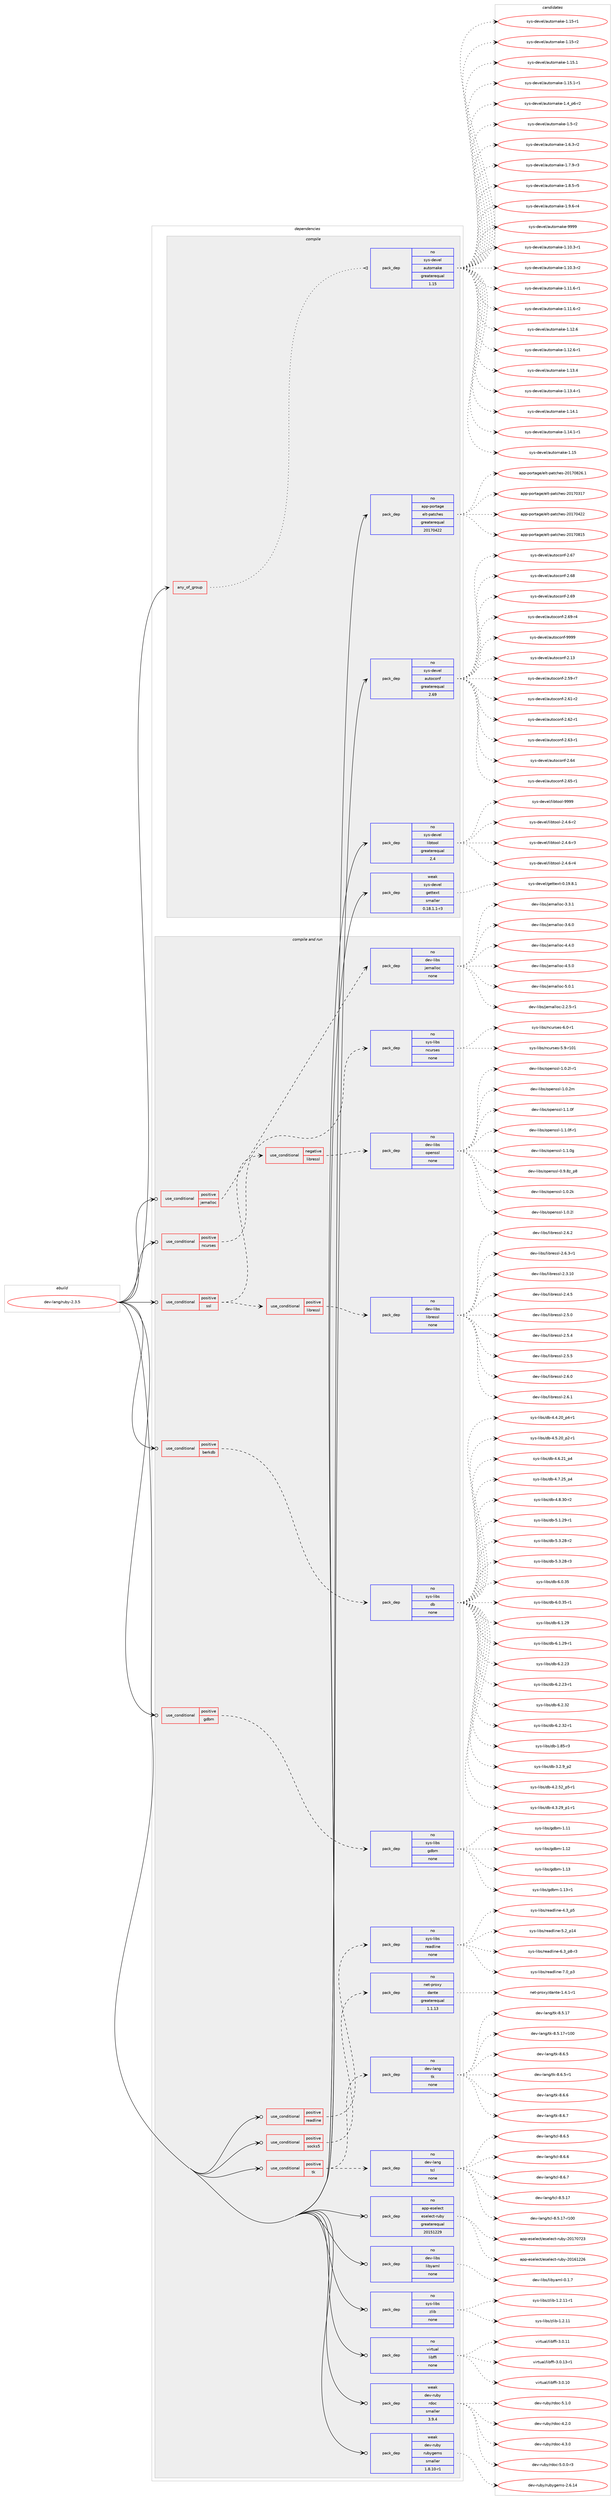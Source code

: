 digraph prolog {

# *************
# Graph options
# *************

newrank=true;
concentrate=true;
compound=true;
graph [rankdir=LR,fontname=Helvetica,fontsize=10,ranksep=1.5];#, ranksep=2.5, nodesep=0.2];
edge  [arrowhead=vee];
node  [fontname=Helvetica,fontsize=10];

# **********
# The ebuild
# **********

subgraph cluster_leftcol {
color=gray;
rank=same;
label=<<i>ebuild</i>>;
id [label="dev-lang/ruby-2.3.5", color=red, width=4, href="../dev-lang/ruby-2.3.5.svg"];
}

# ****************
# The dependencies
# ****************

subgraph cluster_midcol {
color=gray;
label=<<i>dependencies</i>>;
subgraph cluster_compile {
fillcolor="#eeeeee";
style=filled;
label=<<i>compile</i>>;
subgraph any3115 {
dependency109299 [label=<<TABLE BORDER="0" CELLBORDER="1" CELLSPACING="0" CELLPADDING="4"><TR><TD CELLPADDING="10">any_of_group</TD></TR></TABLE>>, shape=none, color=red];subgraph pack82501 {
dependency109300 [label=<<TABLE BORDER="0" CELLBORDER="1" CELLSPACING="0" CELLPADDING="4" WIDTH="220"><TR><TD ROWSPAN="6" CELLPADDING="30">pack_dep</TD></TR><TR><TD WIDTH="110">no</TD></TR><TR><TD>sys-devel</TD></TR><TR><TD>automake</TD></TR><TR><TD>greaterequal</TD></TR><TR><TD>1.15</TD></TR></TABLE>>, shape=none, color=blue];
}
dependency109299:e -> dependency109300:w [weight=20,style="dotted",arrowhead="oinv"];
}
id:e -> dependency109299:w [weight=20,style="solid",arrowhead="vee"];
subgraph pack82502 {
dependency109301 [label=<<TABLE BORDER="0" CELLBORDER="1" CELLSPACING="0" CELLPADDING="4" WIDTH="220"><TR><TD ROWSPAN="6" CELLPADDING="30">pack_dep</TD></TR><TR><TD WIDTH="110">no</TD></TR><TR><TD>app-portage</TD></TR><TR><TD>elt-patches</TD></TR><TR><TD>greaterequal</TD></TR><TR><TD>20170422</TD></TR></TABLE>>, shape=none, color=blue];
}
id:e -> dependency109301:w [weight=20,style="solid",arrowhead="vee"];
subgraph pack82503 {
dependency109302 [label=<<TABLE BORDER="0" CELLBORDER="1" CELLSPACING="0" CELLPADDING="4" WIDTH="220"><TR><TD ROWSPAN="6" CELLPADDING="30">pack_dep</TD></TR><TR><TD WIDTH="110">no</TD></TR><TR><TD>sys-devel</TD></TR><TR><TD>autoconf</TD></TR><TR><TD>greaterequal</TD></TR><TR><TD>2.69</TD></TR></TABLE>>, shape=none, color=blue];
}
id:e -> dependency109302:w [weight=20,style="solid",arrowhead="vee"];
subgraph pack82504 {
dependency109303 [label=<<TABLE BORDER="0" CELLBORDER="1" CELLSPACING="0" CELLPADDING="4" WIDTH="220"><TR><TD ROWSPAN="6" CELLPADDING="30">pack_dep</TD></TR><TR><TD WIDTH="110">no</TD></TR><TR><TD>sys-devel</TD></TR><TR><TD>libtool</TD></TR><TR><TD>greaterequal</TD></TR><TR><TD>2.4</TD></TR></TABLE>>, shape=none, color=blue];
}
id:e -> dependency109303:w [weight=20,style="solid",arrowhead="vee"];
subgraph pack82505 {
dependency109304 [label=<<TABLE BORDER="0" CELLBORDER="1" CELLSPACING="0" CELLPADDING="4" WIDTH="220"><TR><TD ROWSPAN="6" CELLPADDING="30">pack_dep</TD></TR><TR><TD WIDTH="110">weak</TD></TR><TR><TD>sys-devel</TD></TR><TR><TD>gettext</TD></TR><TR><TD>smaller</TD></TR><TR><TD>0.18.1.1-r3</TD></TR></TABLE>>, shape=none, color=blue];
}
id:e -> dependency109304:w [weight=20,style="solid",arrowhead="vee"];
}
subgraph cluster_compileandrun {
fillcolor="#eeeeee";
style=filled;
label=<<i>compile and run</i>>;
subgraph cond23653 {
dependency109305 [label=<<TABLE BORDER="0" CELLBORDER="1" CELLSPACING="0" CELLPADDING="4"><TR><TD ROWSPAN="3" CELLPADDING="10">use_conditional</TD></TR><TR><TD>positive</TD></TR><TR><TD>berkdb</TD></TR></TABLE>>, shape=none, color=red];
subgraph pack82506 {
dependency109306 [label=<<TABLE BORDER="0" CELLBORDER="1" CELLSPACING="0" CELLPADDING="4" WIDTH="220"><TR><TD ROWSPAN="6" CELLPADDING="30">pack_dep</TD></TR><TR><TD WIDTH="110">no</TD></TR><TR><TD>sys-libs</TD></TR><TR><TD>db</TD></TR><TR><TD>none</TD></TR><TR><TD></TD></TR></TABLE>>, shape=none, color=blue];
}
dependency109305:e -> dependency109306:w [weight=20,style="dashed",arrowhead="vee"];
}
id:e -> dependency109305:w [weight=20,style="solid",arrowhead="odotvee"];
subgraph cond23654 {
dependency109307 [label=<<TABLE BORDER="0" CELLBORDER="1" CELLSPACING="0" CELLPADDING="4"><TR><TD ROWSPAN="3" CELLPADDING="10">use_conditional</TD></TR><TR><TD>positive</TD></TR><TR><TD>gdbm</TD></TR></TABLE>>, shape=none, color=red];
subgraph pack82507 {
dependency109308 [label=<<TABLE BORDER="0" CELLBORDER="1" CELLSPACING="0" CELLPADDING="4" WIDTH="220"><TR><TD ROWSPAN="6" CELLPADDING="30">pack_dep</TD></TR><TR><TD WIDTH="110">no</TD></TR><TR><TD>sys-libs</TD></TR><TR><TD>gdbm</TD></TR><TR><TD>none</TD></TR><TR><TD></TD></TR></TABLE>>, shape=none, color=blue];
}
dependency109307:e -> dependency109308:w [weight=20,style="dashed",arrowhead="vee"];
}
id:e -> dependency109307:w [weight=20,style="solid",arrowhead="odotvee"];
subgraph cond23655 {
dependency109309 [label=<<TABLE BORDER="0" CELLBORDER="1" CELLSPACING="0" CELLPADDING="4"><TR><TD ROWSPAN="3" CELLPADDING="10">use_conditional</TD></TR><TR><TD>positive</TD></TR><TR><TD>jemalloc</TD></TR></TABLE>>, shape=none, color=red];
subgraph pack82508 {
dependency109310 [label=<<TABLE BORDER="0" CELLBORDER="1" CELLSPACING="0" CELLPADDING="4" WIDTH="220"><TR><TD ROWSPAN="6" CELLPADDING="30">pack_dep</TD></TR><TR><TD WIDTH="110">no</TD></TR><TR><TD>dev-libs</TD></TR><TR><TD>jemalloc</TD></TR><TR><TD>none</TD></TR><TR><TD></TD></TR></TABLE>>, shape=none, color=blue];
}
dependency109309:e -> dependency109310:w [weight=20,style="dashed",arrowhead="vee"];
}
id:e -> dependency109309:w [weight=20,style="solid",arrowhead="odotvee"];
subgraph cond23656 {
dependency109311 [label=<<TABLE BORDER="0" CELLBORDER="1" CELLSPACING="0" CELLPADDING="4"><TR><TD ROWSPAN="3" CELLPADDING="10">use_conditional</TD></TR><TR><TD>positive</TD></TR><TR><TD>ncurses</TD></TR></TABLE>>, shape=none, color=red];
subgraph pack82509 {
dependency109312 [label=<<TABLE BORDER="0" CELLBORDER="1" CELLSPACING="0" CELLPADDING="4" WIDTH="220"><TR><TD ROWSPAN="6" CELLPADDING="30">pack_dep</TD></TR><TR><TD WIDTH="110">no</TD></TR><TR><TD>sys-libs</TD></TR><TR><TD>ncurses</TD></TR><TR><TD>none</TD></TR><TR><TD></TD></TR></TABLE>>, shape=none, color=blue];
}
dependency109311:e -> dependency109312:w [weight=20,style="dashed",arrowhead="vee"];
}
id:e -> dependency109311:w [weight=20,style="solid",arrowhead="odotvee"];
subgraph cond23657 {
dependency109313 [label=<<TABLE BORDER="0" CELLBORDER="1" CELLSPACING="0" CELLPADDING="4"><TR><TD ROWSPAN="3" CELLPADDING="10">use_conditional</TD></TR><TR><TD>positive</TD></TR><TR><TD>readline</TD></TR></TABLE>>, shape=none, color=red];
subgraph pack82510 {
dependency109314 [label=<<TABLE BORDER="0" CELLBORDER="1" CELLSPACING="0" CELLPADDING="4" WIDTH="220"><TR><TD ROWSPAN="6" CELLPADDING="30">pack_dep</TD></TR><TR><TD WIDTH="110">no</TD></TR><TR><TD>sys-libs</TD></TR><TR><TD>readline</TD></TR><TR><TD>none</TD></TR><TR><TD></TD></TR></TABLE>>, shape=none, color=blue];
}
dependency109313:e -> dependency109314:w [weight=20,style="dashed",arrowhead="vee"];
}
id:e -> dependency109313:w [weight=20,style="solid",arrowhead="odotvee"];
subgraph cond23658 {
dependency109315 [label=<<TABLE BORDER="0" CELLBORDER="1" CELLSPACING="0" CELLPADDING="4"><TR><TD ROWSPAN="3" CELLPADDING="10">use_conditional</TD></TR><TR><TD>positive</TD></TR><TR><TD>socks5</TD></TR></TABLE>>, shape=none, color=red];
subgraph pack82511 {
dependency109316 [label=<<TABLE BORDER="0" CELLBORDER="1" CELLSPACING="0" CELLPADDING="4" WIDTH="220"><TR><TD ROWSPAN="6" CELLPADDING="30">pack_dep</TD></TR><TR><TD WIDTH="110">no</TD></TR><TR><TD>net-proxy</TD></TR><TR><TD>dante</TD></TR><TR><TD>greaterequal</TD></TR><TR><TD>1.1.13</TD></TR></TABLE>>, shape=none, color=blue];
}
dependency109315:e -> dependency109316:w [weight=20,style="dashed",arrowhead="vee"];
}
id:e -> dependency109315:w [weight=20,style="solid",arrowhead="odotvee"];
subgraph cond23659 {
dependency109317 [label=<<TABLE BORDER="0" CELLBORDER="1" CELLSPACING="0" CELLPADDING="4"><TR><TD ROWSPAN="3" CELLPADDING="10">use_conditional</TD></TR><TR><TD>positive</TD></TR><TR><TD>ssl</TD></TR></TABLE>>, shape=none, color=red];
subgraph cond23660 {
dependency109318 [label=<<TABLE BORDER="0" CELLBORDER="1" CELLSPACING="0" CELLPADDING="4"><TR><TD ROWSPAN="3" CELLPADDING="10">use_conditional</TD></TR><TR><TD>negative</TD></TR><TR><TD>libressl</TD></TR></TABLE>>, shape=none, color=red];
subgraph pack82512 {
dependency109319 [label=<<TABLE BORDER="0" CELLBORDER="1" CELLSPACING="0" CELLPADDING="4" WIDTH="220"><TR><TD ROWSPAN="6" CELLPADDING="30">pack_dep</TD></TR><TR><TD WIDTH="110">no</TD></TR><TR><TD>dev-libs</TD></TR><TR><TD>openssl</TD></TR><TR><TD>none</TD></TR><TR><TD></TD></TR></TABLE>>, shape=none, color=blue];
}
dependency109318:e -> dependency109319:w [weight=20,style="dashed",arrowhead="vee"];
}
dependency109317:e -> dependency109318:w [weight=20,style="dashed",arrowhead="vee"];
subgraph cond23661 {
dependency109320 [label=<<TABLE BORDER="0" CELLBORDER="1" CELLSPACING="0" CELLPADDING="4"><TR><TD ROWSPAN="3" CELLPADDING="10">use_conditional</TD></TR><TR><TD>positive</TD></TR><TR><TD>libressl</TD></TR></TABLE>>, shape=none, color=red];
subgraph pack82513 {
dependency109321 [label=<<TABLE BORDER="0" CELLBORDER="1" CELLSPACING="0" CELLPADDING="4" WIDTH="220"><TR><TD ROWSPAN="6" CELLPADDING="30">pack_dep</TD></TR><TR><TD WIDTH="110">no</TD></TR><TR><TD>dev-libs</TD></TR><TR><TD>libressl</TD></TR><TR><TD>none</TD></TR><TR><TD></TD></TR></TABLE>>, shape=none, color=blue];
}
dependency109320:e -> dependency109321:w [weight=20,style="dashed",arrowhead="vee"];
}
dependency109317:e -> dependency109320:w [weight=20,style="dashed",arrowhead="vee"];
}
id:e -> dependency109317:w [weight=20,style="solid",arrowhead="odotvee"];
subgraph cond23662 {
dependency109322 [label=<<TABLE BORDER="0" CELLBORDER="1" CELLSPACING="0" CELLPADDING="4"><TR><TD ROWSPAN="3" CELLPADDING="10">use_conditional</TD></TR><TR><TD>positive</TD></TR><TR><TD>tk</TD></TR></TABLE>>, shape=none, color=red];
subgraph pack82514 {
dependency109323 [label=<<TABLE BORDER="0" CELLBORDER="1" CELLSPACING="0" CELLPADDING="4" WIDTH="220"><TR><TD ROWSPAN="6" CELLPADDING="30">pack_dep</TD></TR><TR><TD WIDTH="110">no</TD></TR><TR><TD>dev-lang</TD></TR><TR><TD>tcl</TD></TR><TR><TD>none</TD></TR><TR><TD></TD></TR></TABLE>>, shape=none, color=blue];
}
dependency109322:e -> dependency109323:w [weight=20,style="dashed",arrowhead="vee"];
subgraph pack82515 {
dependency109324 [label=<<TABLE BORDER="0" CELLBORDER="1" CELLSPACING="0" CELLPADDING="4" WIDTH="220"><TR><TD ROWSPAN="6" CELLPADDING="30">pack_dep</TD></TR><TR><TD WIDTH="110">no</TD></TR><TR><TD>dev-lang</TD></TR><TR><TD>tk</TD></TR><TR><TD>none</TD></TR><TR><TD></TD></TR></TABLE>>, shape=none, color=blue];
}
dependency109322:e -> dependency109324:w [weight=20,style="dashed",arrowhead="vee"];
}
id:e -> dependency109322:w [weight=20,style="solid",arrowhead="odotvee"];
subgraph pack82516 {
dependency109325 [label=<<TABLE BORDER="0" CELLBORDER="1" CELLSPACING="0" CELLPADDING="4" WIDTH="220"><TR><TD ROWSPAN="6" CELLPADDING="30">pack_dep</TD></TR><TR><TD WIDTH="110">no</TD></TR><TR><TD>app-eselect</TD></TR><TR><TD>eselect-ruby</TD></TR><TR><TD>greaterequal</TD></TR><TR><TD>20151229</TD></TR></TABLE>>, shape=none, color=blue];
}
id:e -> dependency109325:w [weight=20,style="solid",arrowhead="odotvee"];
subgraph pack82517 {
dependency109326 [label=<<TABLE BORDER="0" CELLBORDER="1" CELLSPACING="0" CELLPADDING="4" WIDTH="220"><TR><TD ROWSPAN="6" CELLPADDING="30">pack_dep</TD></TR><TR><TD WIDTH="110">no</TD></TR><TR><TD>dev-libs</TD></TR><TR><TD>libyaml</TD></TR><TR><TD>none</TD></TR><TR><TD></TD></TR></TABLE>>, shape=none, color=blue];
}
id:e -> dependency109326:w [weight=20,style="solid",arrowhead="odotvee"];
subgraph pack82518 {
dependency109327 [label=<<TABLE BORDER="0" CELLBORDER="1" CELLSPACING="0" CELLPADDING="4" WIDTH="220"><TR><TD ROWSPAN="6" CELLPADDING="30">pack_dep</TD></TR><TR><TD WIDTH="110">no</TD></TR><TR><TD>sys-libs</TD></TR><TR><TD>zlib</TD></TR><TR><TD>none</TD></TR><TR><TD></TD></TR></TABLE>>, shape=none, color=blue];
}
id:e -> dependency109327:w [weight=20,style="solid",arrowhead="odotvee"];
subgraph pack82519 {
dependency109328 [label=<<TABLE BORDER="0" CELLBORDER="1" CELLSPACING="0" CELLPADDING="4" WIDTH="220"><TR><TD ROWSPAN="6" CELLPADDING="30">pack_dep</TD></TR><TR><TD WIDTH="110">no</TD></TR><TR><TD>virtual</TD></TR><TR><TD>libffi</TD></TR><TR><TD>none</TD></TR><TR><TD></TD></TR></TABLE>>, shape=none, color=blue];
}
id:e -> dependency109328:w [weight=20,style="solid",arrowhead="odotvee"];
subgraph pack82520 {
dependency109329 [label=<<TABLE BORDER="0" CELLBORDER="1" CELLSPACING="0" CELLPADDING="4" WIDTH="220"><TR><TD ROWSPAN="6" CELLPADDING="30">pack_dep</TD></TR><TR><TD WIDTH="110">weak</TD></TR><TR><TD>dev-ruby</TD></TR><TR><TD>rdoc</TD></TR><TR><TD>smaller</TD></TR><TR><TD>3.9.4</TD></TR></TABLE>>, shape=none, color=blue];
}
id:e -> dependency109329:w [weight=20,style="solid",arrowhead="odotvee"];
subgraph pack82521 {
dependency109330 [label=<<TABLE BORDER="0" CELLBORDER="1" CELLSPACING="0" CELLPADDING="4" WIDTH="220"><TR><TD ROWSPAN="6" CELLPADDING="30">pack_dep</TD></TR><TR><TD WIDTH="110">weak</TD></TR><TR><TD>dev-ruby</TD></TR><TR><TD>rubygems</TD></TR><TR><TD>smaller</TD></TR><TR><TD>1.8.10-r1</TD></TR></TABLE>>, shape=none, color=blue];
}
id:e -> dependency109330:w [weight=20,style="solid",arrowhead="odotvee"];
}
subgraph cluster_run {
fillcolor="#eeeeee";
style=filled;
label=<<i>run</i>>;
}
}

# **************
# The candidates
# **************

subgraph cluster_choices {
rank=same;
color=gray;
label=<<i>candidates</i>>;

subgraph choice82501 {
color=black;
nodesep=1;
choice11512111545100101118101108479711711611110997107101454946494846514511449 [label="sys-devel/automake-1.10.3-r1", color=red, width=4,href="../sys-devel/automake-1.10.3-r1.svg"];
choice11512111545100101118101108479711711611110997107101454946494846514511450 [label="sys-devel/automake-1.10.3-r2", color=red, width=4,href="../sys-devel/automake-1.10.3-r2.svg"];
choice11512111545100101118101108479711711611110997107101454946494946544511449 [label="sys-devel/automake-1.11.6-r1", color=red, width=4,href="../sys-devel/automake-1.11.6-r1.svg"];
choice11512111545100101118101108479711711611110997107101454946494946544511450 [label="sys-devel/automake-1.11.6-r2", color=red, width=4,href="../sys-devel/automake-1.11.6-r2.svg"];
choice1151211154510010111810110847971171161111099710710145494649504654 [label="sys-devel/automake-1.12.6", color=red, width=4,href="../sys-devel/automake-1.12.6.svg"];
choice11512111545100101118101108479711711611110997107101454946495046544511449 [label="sys-devel/automake-1.12.6-r1", color=red, width=4,href="../sys-devel/automake-1.12.6-r1.svg"];
choice1151211154510010111810110847971171161111099710710145494649514652 [label="sys-devel/automake-1.13.4", color=red, width=4,href="../sys-devel/automake-1.13.4.svg"];
choice11512111545100101118101108479711711611110997107101454946495146524511449 [label="sys-devel/automake-1.13.4-r1", color=red, width=4,href="../sys-devel/automake-1.13.4-r1.svg"];
choice1151211154510010111810110847971171161111099710710145494649524649 [label="sys-devel/automake-1.14.1", color=red, width=4,href="../sys-devel/automake-1.14.1.svg"];
choice11512111545100101118101108479711711611110997107101454946495246494511449 [label="sys-devel/automake-1.14.1-r1", color=red, width=4,href="../sys-devel/automake-1.14.1-r1.svg"];
choice115121115451001011181011084797117116111109971071014549464953 [label="sys-devel/automake-1.15", color=red, width=4,href="../sys-devel/automake-1.15.svg"];
choice1151211154510010111810110847971171161111099710710145494649534511449 [label="sys-devel/automake-1.15-r1", color=red, width=4,href="../sys-devel/automake-1.15-r1.svg"];
choice1151211154510010111810110847971171161111099710710145494649534511450 [label="sys-devel/automake-1.15-r2", color=red, width=4,href="../sys-devel/automake-1.15-r2.svg"];
choice1151211154510010111810110847971171161111099710710145494649534649 [label="sys-devel/automake-1.15.1", color=red, width=4,href="../sys-devel/automake-1.15.1.svg"];
choice11512111545100101118101108479711711611110997107101454946495346494511449 [label="sys-devel/automake-1.15.1-r1", color=red, width=4,href="../sys-devel/automake-1.15.1-r1.svg"];
choice115121115451001011181011084797117116111109971071014549465295112544511450 [label="sys-devel/automake-1.4_p6-r2", color=red, width=4,href="../sys-devel/automake-1.4_p6-r2.svg"];
choice11512111545100101118101108479711711611110997107101454946534511450 [label="sys-devel/automake-1.5-r2", color=red, width=4,href="../sys-devel/automake-1.5-r2.svg"];
choice115121115451001011181011084797117116111109971071014549465446514511450 [label="sys-devel/automake-1.6.3-r2", color=red, width=4,href="../sys-devel/automake-1.6.3-r2.svg"];
choice115121115451001011181011084797117116111109971071014549465546574511451 [label="sys-devel/automake-1.7.9-r3", color=red, width=4,href="../sys-devel/automake-1.7.9-r3.svg"];
choice115121115451001011181011084797117116111109971071014549465646534511453 [label="sys-devel/automake-1.8.5-r5", color=red, width=4,href="../sys-devel/automake-1.8.5-r5.svg"];
choice115121115451001011181011084797117116111109971071014549465746544511452 [label="sys-devel/automake-1.9.6-r4", color=red, width=4,href="../sys-devel/automake-1.9.6-r4.svg"];
choice115121115451001011181011084797117116111109971071014557575757 [label="sys-devel/automake-9999", color=red, width=4,href="../sys-devel/automake-9999.svg"];
dependency109300:e -> choice11512111545100101118101108479711711611110997107101454946494846514511449:w [style=dotted,weight="100"];
dependency109300:e -> choice11512111545100101118101108479711711611110997107101454946494846514511450:w [style=dotted,weight="100"];
dependency109300:e -> choice11512111545100101118101108479711711611110997107101454946494946544511449:w [style=dotted,weight="100"];
dependency109300:e -> choice11512111545100101118101108479711711611110997107101454946494946544511450:w [style=dotted,weight="100"];
dependency109300:e -> choice1151211154510010111810110847971171161111099710710145494649504654:w [style=dotted,weight="100"];
dependency109300:e -> choice11512111545100101118101108479711711611110997107101454946495046544511449:w [style=dotted,weight="100"];
dependency109300:e -> choice1151211154510010111810110847971171161111099710710145494649514652:w [style=dotted,weight="100"];
dependency109300:e -> choice11512111545100101118101108479711711611110997107101454946495146524511449:w [style=dotted,weight="100"];
dependency109300:e -> choice1151211154510010111810110847971171161111099710710145494649524649:w [style=dotted,weight="100"];
dependency109300:e -> choice11512111545100101118101108479711711611110997107101454946495246494511449:w [style=dotted,weight="100"];
dependency109300:e -> choice115121115451001011181011084797117116111109971071014549464953:w [style=dotted,weight="100"];
dependency109300:e -> choice1151211154510010111810110847971171161111099710710145494649534511449:w [style=dotted,weight="100"];
dependency109300:e -> choice1151211154510010111810110847971171161111099710710145494649534511450:w [style=dotted,weight="100"];
dependency109300:e -> choice1151211154510010111810110847971171161111099710710145494649534649:w [style=dotted,weight="100"];
dependency109300:e -> choice11512111545100101118101108479711711611110997107101454946495346494511449:w [style=dotted,weight="100"];
dependency109300:e -> choice115121115451001011181011084797117116111109971071014549465295112544511450:w [style=dotted,weight="100"];
dependency109300:e -> choice11512111545100101118101108479711711611110997107101454946534511450:w [style=dotted,weight="100"];
dependency109300:e -> choice115121115451001011181011084797117116111109971071014549465446514511450:w [style=dotted,weight="100"];
dependency109300:e -> choice115121115451001011181011084797117116111109971071014549465546574511451:w [style=dotted,weight="100"];
dependency109300:e -> choice115121115451001011181011084797117116111109971071014549465646534511453:w [style=dotted,weight="100"];
dependency109300:e -> choice115121115451001011181011084797117116111109971071014549465746544511452:w [style=dotted,weight="100"];
dependency109300:e -> choice115121115451001011181011084797117116111109971071014557575757:w [style=dotted,weight="100"];
}
subgraph choice82502 {
color=black;
nodesep=1;
choice97112112451121111141169710310147101108116451129711699104101115455048495548514955 [label="app-portage/elt-patches-20170317", color=red, width=4,href="../app-portage/elt-patches-20170317.svg"];
choice97112112451121111141169710310147101108116451129711699104101115455048495548525050 [label="app-portage/elt-patches-20170422", color=red, width=4,href="../app-portage/elt-patches-20170422.svg"];
choice97112112451121111141169710310147101108116451129711699104101115455048495548564953 [label="app-portage/elt-patches-20170815", color=red, width=4,href="../app-portage/elt-patches-20170815.svg"];
choice971121124511211111411697103101471011081164511297116991041011154550484955485650544649 [label="app-portage/elt-patches-20170826.1", color=red, width=4,href="../app-portage/elt-patches-20170826.1.svg"];
dependency109301:e -> choice97112112451121111141169710310147101108116451129711699104101115455048495548514955:w [style=dotted,weight="100"];
dependency109301:e -> choice97112112451121111141169710310147101108116451129711699104101115455048495548525050:w [style=dotted,weight="100"];
dependency109301:e -> choice97112112451121111141169710310147101108116451129711699104101115455048495548564953:w [style=dotted,weight="100"];
dependency109301:e -> choice971121124511211111411697103101471011081164511297116991041011154550484955485650544649:w [style=dotted,weight="100"];
}
subgraph choice82503 {
color=black;
nodesep=1;
choice115121115451001011181011084797117116111991111101024550464951 [label="sys-devel/autoconf-2.13", color=red, width=4,href="../sys-devel/autoconf-2.13.svg"];
choice1151211154510010111810110847971171161119911111010245504653574511455 [label="sys-devel/autoconf-2.59-r7", color=red, width=4,href="../sys-devel/autoconf-2.59-r7.svg"];
choice1151211154510010111810110847971171161119911111010245504654494511450 [label="sys-devel/autoconf-2.61-r2", color=red, width=4,href="../sys-devel/autoconf-2.61-r2.svg"];
choice1151211154510010111810110847971171161119911111010245504654504511449 [label="sys-devel/autoconf-2.62-r1", color=red, width=4,href="../sys-devel/autoconf-2.62-r1.svg"];
choice1151211154510010111810110847971171161119911111010245504654514511449 [label="sys-devel/autoconf-2.63-r1", color=red, width=4,href="../sys-devel/autoconf-2.63-r1.svg"];
choice115121115451001011181011084797117116111991111101024550465452 [label="sys-devel/autoconf-2.64", color=red, width=4,href="../sys-devel/autoconf-2.64.svg"];
choice1151211154510010111810110847971171161119911111010245504654534511449 [label="sys-devel/autoconf-2.65-r1", color=red, width=4,href="../sys-devel/autoconf-2.65-r1.svg"];
choice115121115451001011181011084797117116111991111101024550465455 [label="sys-devel/autoconf-2.67", color=red, width=4,href="../sys-devel/autoconf-2.67.svg"];
choice115121115451001011181011084797117116111991111101024550465456 [label="sys-devel/autoconf-2.68", color=red, width=4,href="../sys-devel/autoconf-2.68.svg"];
choice115121115451001011181011084797117116111991111101024550465457 [label="sys-devel/autoconf-2.69", color=red, width=4,href="../sys-devel/autoconf-2.69.svg"];
choice1151211154510010111810110847971171161119911111010245504654574511452 [label="sys-devel/autoconf-2.69-r4", color=red, width=4,href="../sys-devel/autoconf-2.69-r4.svg"];
choice115121115451001011181011084797117116111991111101024557575757 [label="sys-devel/autoconf-9999", color=red, width=4,href="../sys-devel/autoconf-9999.svg"];
dependency109302:e -> choice115121115451001011181011084797117116111991111101024550464951:w [style=dotted,weight="100"];
dependency109302:e -> choice1151211154510010111810110847971171161119911111010245504653574511455:w [style=dotted,weight="100"];
dependency109302:e -> choice1151211154510010111810110847971171161119911111010245504654494511450:w [style=dotted,weight="100"];
dependency109302:e -> choice1151211154510010111810110847971171161119911111010245504654504511449:w [style=dotted,weight="100"];
dependency109302:e -> choice1151211154510010111810110847971171161119911111010245504654514511449:w [style=dotted,weight="100"];
dependency109302:e -> choice115121115451001011181011084797117116111991111101024550465452:w [style=dotted,weight="100"];
dependency109302:e -> choice1151211154510010111810110847971171161119911111010245504654534511449:w [style=dotted,weight="100"];
dependency109302:e -> choice115121115451001011181011084797117116111991111101024550465455:w [style=dotted,weight="100"];
dependency109302:e -> choice115121115451001011181011084797117116111991111101024550465456:w [style=dotted,weight="100"];
dependency109302:e -> choice115121115451001011181011084797117116111991111101024550465457:w [style=dotted,weight="100"];
dependency109302:e -> choice1151211154510010111810110847971171161119911111010245504654574511452:w [style=dotted,weight="100"];
dependency109302:e -> choice115121115451001011181011084797117116111991111101024557575757:w [style=dotted,weight="100"];
}
subgraph choice82504 {
color=black;
nodesep=1;
choice1151211154510010111810110847108105981161111111084550465246544511450 [label="sys-devel/libtool-2.4.6-r2", color=red, width=4,href="../sys-devel/libtool-2.4.6-r2.svg"];
choice1151211154510010111810110847108105981161111111084550465246544511451 [label="sys-devel/libtool-2.4.6-r3", color=red, width=4,href="../sys-devel/libtool-2.4.6-r3.svg"];
choice1151211154510010111810110847108105981161111111084550465246544511452 [label="sys-devel/libtool-2.4.6-r4", color=red, width=4,href="../sys-devel/libtool-2.4.6-r4.svg"];
choice1151211154510010111810110847108105981161111111084557575757 [label="sys-devel/libtool-9999", color=red, width=4,href="../sys-devel/libtool-9999.svg"];
dependency109303:e -> choice1151211154510010111810110847108105981161111111084550465246544511450:w [style=dotted,weight="100"];
dependency109303:e -> choice1151211154510010111810110847108105981161111111084550465246544511451:w [style=dotted,weight="100"];
dependency109303:e -> choice1151211154510010111810110847108105981161111111084550465246544511452:w [style=dotted,weight="100"];
dependency109303:e -> choice1151211154510010111810110847108105981161111111084557575757:w [style=dotted,weight="100"];
}
subgraph choice82505 {
color=black;
nodesep=1;
choice1151211154510010111810110847103101116116101120116454846495746564649 [label="sys-devel/gettext-0.19.8.1", color=red, width=4,href="../sys-devel/gettext-0.19.8.1.svg"];
dependency109304:e -> choice1151211154510010111810110847103101116116101120116454846495746564649:w [style=dotted,weight="100"];
}
subgraph choice82506 {
color=black;
nodesep=1;
choice1151211154510810598115471009845494656534511451 [label="sys-libs/db-1.85-r3", color=red, width=4,href="../sys-libs/db-1.85-r3.svg"];
choice115121115451081059811547100984551465046579511250 [label="sys-libs/db-3.2.9_p2", color=red, width=4,href="../sys-libs/db-3.2.9_p2.svg"];
choice115121115451081059811547100984552465046535095112534511449 [label="sys-libs/db-4.2.52_p5-r1", color=red, width=4,href="../sys-libs/db-4.2.52_p5-r1.svg"];
choice115121115451081059811547100984552465146505795112494511449 [label="sys-libs/db-4.3.29_p1-r1", color=red, width=4,href="../sys-libs/db-4.3.29_p1-r1.svg"];
choice115121115451081059811547100984552465246504895112524511449 [label="sys-libs/db-4.4.20_p4-r1", color=red, width=4,href="../sys-libs/db-4.4.20_p4-r1.svg"];
choice115121115451081059811547100984552465346504895112504511449 [label="sys-libs/db-4.5.20_p2-r1", color=red, width=4,href="../sys-libs/db-4.5.20_p2-r1.svg"];
choice11512111545108105981154710098455246544650499511252 [label="sys-libs/db-4.6.21_p4", color=red, width=4,href="../sys-libs/db-4.6.21_p4.svg"];
choice11512111545108105981154710098455246554650539511252 [label="sys-libs/db-4.7.25_p4", color=red, width=4,href="../sys-libs/db-4.7.25_p4.svg"];
choice11512111545108105981154710098455246564651484511450 [label="sys-libs/db-4.8.30-r2", color=red, width=4,href="../sys-libs/db-4.8.30-r2.svg"];
choice11512111545108105981154710098455346494650574511449 [label="sys-libs/db-5.1.29-r1", color=red, width=4,href="../sys-libs/db-5.1.29-r1.svg"];
choice11512111545108105981154710098455346514650564511450 [label="sys-libs/db-5.3.28-r2", color=red, width=4,href="../sys-libs/db-5.3.28-r2.svg"];
choice11512111545108105981154710098455346514650564511451 [label="sys-libs/db-5.3.28-r3", color=red, width=4,href="../sys-libs/db-5.3.28-r3.svg"];
choice1151211154510810598115471009845544648465153 [label="sys-libs/db-6.0.35", color=red, width=4,href="../sys-libs/db-6.0.35.svg"];
choice11512111545108105981154710098455446484651534511449 [label="sys-libs/db-6.0.35-r1", color=red, width=4,href="../sys-libs/db-6.0.35-r1.svg"];
choice1151211154510810598115471009845544649465057 [label="sys-libs/db-6.1.29", color=red, width=4,href="../sys-libs/db-6.1.29.svg"];
choice11512111545108105981154710098455446494650574511449 [label="sys-libs/db-6.1.29-r1", color=red, width=4,href="../sys-libs/db-6.1.29-r1.svg"];
choice1151211154510810598115471009845544650465051 [label="sys-libs/db-6.2.23", color=red, width=4,href="../sys-libs/db-6.2.23.svg"];
choice11512111545108105981154710098455446504650514511449 [label="sys-libs/db-6.2.23-r1", color=red, width=4,href="../sys-libs/db-6.2.23-r1.svg"];
choice1151211154510810598115471009845544650465150 [label="sys-libs/db-6.2.32", color=red, width=4,href="../sys-libs/db-6.2.32.svg"];
choice11512111545108105981154710098455446504651504511449 [label="sys-libs/db-6.2.32-r1", color=red, width=4,href="../sys-libs/db-6.2.32-r1.svg"];
dependency109306:e -> choice1151211154510810598115471009845494656534511451:w [style=dotted,weight="100"];
dependency109306:e -> choice115121115451081059811547100984551465046579511250:w [style=dotted,weight="100"];
dependency109306:e -> choice115121115451081059811547100984552465046535095112534511449:w [style=dotted,weight="100"];
dependency109306:e -> choice115121115451081059811547100984552465146505795112494511449:w [style=dotted,weight="100"];
dependency109306:e -> choice115121115451081059811547100984552465246504895112524511449:w [style=dotted,weight="100"];
dependency109306:e -> choice115121115451081059811547100984552465346504895112504511449:w [style=dotted,weight="100"];
dependency109306:e -> choice11512111545108105981154710098455246544650499511252:w [style=dotted,weight="100"];
dependency109306:e -> choice11512111545108105981154710098455246554650539511252:w [style=dotted,weight="100"];
dependency109306:e -> choice11512111545108105981154710098455246564651484511450:w [style=dotted,weight="100"];
dependency109306:e -> choice11512111545108105981154710098455346494650574511449:w [style=dotted,weight="100"];
dependency109306:e -> choice11512111545108105981154710098455346514650564511450:w [style=dotted,weight="100"];
dependency109306:e -> choice11512111545108105981154710098455346514650564511451:w [style=dotted,weight="100"];
dependency109306:e -> choice1151211154510810598115471009845544648465153:w [style=dotted,weight="100"];
dependency109306:e -> choice11512111545108105981154710098455446484651534511449:w [style=dotted,weight="100"];
dependency109306:e -> choice1151211154510810598115471009845544649465057:w [style=dotted,weight="100"];
dependency109306:e -> choice11512111545108105981154710098455446494650574511449:w [style=dotted,weight="100"];
dependency109306:e -> choice1151211154510810598115471009845544650465051:w [style=dotted,weight="100"];
dependency109306:e -> choice11512111545108105981154710098455446504650514511449:w [style=dotted,weight="100"];
dependency109306:e -> choice1151211154510810598115471009845544650465150:w [style=dotted,weight="100"];
dependency109306:e -> choice11512111545108105981154710098455446504651504511449:w [style=dotted,weight="100"];
}
subgraph choice82507 {
color=black;
nodesep=1;
choice115121115451081059811547103100981094549464949 [label="sys-libs/gdbm-1.11", color=red, width=4,href="../sys-libs/gdbm-1.11.svg"];
choice115121115451081059811547103100981094549464950 [label="sys-libs/gdbm-1.12", color=red, width=4,href="../sys-libs/gdbm-1.12.svg"];
choice115121115451081059811547103100981094549464951 [label="sys-libs/gdbm-1.13", color=red, width=4,href="../sys-libs/gdbm-1.13.svg"];
choice1151211154510810598115471031009810945494649514511449 [label="sys-libs/gdbm-1.13-r1", color=red, width=4,href="../sys-libs/gdbm-1.13-r1.svg"];
dependency109308:e -> choice115121115451081059811547103100981094549464949:w [style=dotted,weight="100"];
dependency109308:e -> choice115121115451081059811547103100981094549464950:w [style=dotted,weight="100"];
dependency109308:e -> choice115121115451081059811547103100981094549464951:w [style=dotted,weight="100"];
dependency109308:e -> choice1151211154510810598115471031009810945494649514511449:w [style=dotted,weight="100"];
}
subgraph choice82508 {
color=black;
nodesep=1;
choice10010111845108105981154710610110997108108111994550465046534511449 [label="dev-libs/jemalloc-2.2.5-r1", color=red, width=4,href="../dev-libs/jemalloc-2.2.5-r1.svg"];
choice1001011184510810598115471061011099710810811199455146514649 [label="dev-libs/jemalloc-3.3.1", color=red, width=4,href="../dev-libs/jemalloc-3.3.1.svg"];
choice1001011184510810598115471061011099710810811199455146544648 [label="dev-libs/jemalloc-3.6.0", color=red, width=4,href="../dev-libs/jemalloc-3.6.0.svg"];
choice1001011184510810598115471061011099710810811199455246524648 [label="dev-libs/jemalloc-4.4.0", color=red, width=4,href="../dev-libs/jemalloc-4.4.0.svg"];
choice1001011184510810598115471061011099710810811199455246534648 [label="dev-libs/jemalloc-4.5.0", color=red, width=4,href="../dev-libs/jemalloc-4.5.0.svg"];
choice1001011184510810598115471061011099710810811199455346484649 [label="dev-libs/jemalloc-5.0.1", color=red, width=4,href="../dev-libs/jemalloc-5.0.1.svg"];
dependency109310:e -> choice10010111845108105981154710610110997108108111994550465046534511449:w [style=dotted,weight="100"];
dependency109310:e -> choice1001011184510810598115471061011099710810811199455146514649:w [style=dotted,weight="100"];
dependency109310:e -> choice1001011184510810598115471061011099710810811199455146544648:w [style=dotted,weight="100"];
dependency109310:e -> choice1001011184510810598115471061011099710810811199455246524648:w [style=dotted,weight="100"];
dependency109310:e -> choice1001011184510810598115471061011099710810811199455246534648:w [style=dotted,weight="100"];
dependency109310:e -> choice1001011184510810598115471061011099710810811199455346484649:w [style=dotted,weight="100"];
}
subgraph choice82509 {
color=black;
nodesep=1;
choice115121115451081059811547110991171141151011154553465745114494849 [label="sys-libs/ncurses-5.9-r101", color=red, width=4,href="../sys-libs/ncurses-5.9-r101.svg"];
choice11512111545108105981154711099117114115101115455446484511449 [label="sys-libs/ncurses-6.0-r1", color=red, width=4,href="../sys-libs/ncurses-6.0-r1.svg"];
dependency109312:e -> choice115121115451081059811547110991171141151011154553465745114494849:w [style=dotted,weight="100"];
dependency109312:e -> choice11512111545108105981154711099117114115101115455446484511449:w [style=dotted,weight="100"];
}
subgraph choice82510 {
color=black;
nodesep=1;
choice11512111545108105981154711410197100108105110101455246519511253 [label="sys-libs/readline-4.3_p5", color=red, width=4,href="../sys-libs/readline-4.3_p5.svg"];
choice1151211154510810598115471141019710010810511010145534650951124952 [label="sys-libs/readline-5.2_p14", color=red, width=4,href="../sys-libs/readline-5.2_p14.svg"];
choice115121115451081059811547114101971001081051101014554465195112564511451 [label="sys-libs/readline-6.3_p8-r3", color=red, width=4,href="../sys-libs/readline-6.3_p8-r3.svg"];
choice11512111545108105981154711410197100108105110101455546489511251 [label="sys-libs/readline-7.0_p3", color=red, width=4,href="../sys-libs/readline-7.0_p3.svg"];
dependency109314:e -> choice11512111545108105981154711410197100108105110101455246519511253:w [style=dotted,weight="100"];
dependency109314:e -> choice1151211154510810598115471141019710010810511010145534650951124952:w [style=dotted,weight="100"];
dependency109314:e -> choice115121115451081059811547114101971001081051101014554465195112564511451:w [style=dotted,weight="100"];
dependency109314:e -> choice11512111545108105981154711410197100108105110101455546489511251:w [style=dotted,weight="100"];
}
subgraph choice82511 {
color=black;
nodesep=1;
choice1101011164511211411112012147100971101161014549465246494511449 [label="net-proxy/dante-1.4.1-r1", color=red, width=4,href="../net-proxy/dante-1.4.1-r1.svg"];
dependency109316:e -> choice1101011164511211411112012147100971101161014549465246494511449:w [style=dotted,weight="100"];
}
subgraph choice82512 {
color=black;
nodesep=1;
choice1001011184510810598115471111121011101151151084548465746561229511256 [label="dev-libs/openssl-0.9.8z_p8", color=red, width=4,href="../dev-libs/openssl-0.9.8z_p8.svg"];
choice100101118451081059811547111112101110115115108454946484650107 [label="dev-libs/openssl-1.0.2k", color=red, width=4,href="../dev-libs/openssl-1.0.2k.svg"];
choice100101118451081059811547111112101110115115108454946484650108 [label="dev-libs/openssl-1.0.2l", color=red, width=4,href="../dev-libs/openssl-1.0.2l.svg"];
choice1001011184510810598115471111121011101151151084549464846501084511449 [label="dev-libs/openssl-1.0.2l-r1", color=red, width=4,href="../dev-libs/openssl-1.0.2l-r1.svg"];
choice100101118451081059811547111112101110115115108454946484650109 [label="dev-libs/openssl-1.0.2m", color=red, width=4,href="../dev-libs/openssl-1.0.2m.svg"];
choice100101118451081059811547111112101110115115108454946494648102 [label="dev-libs/openssl-1.1.0f", color=red, width=4,href="../dev-libs/openssl-1.1.0f.svg"];
choice1001011184510810598115471111121011101151151084549464946481024511449 [label="dev-libs/openssl-1.1.0f-r1", color=red, width=4,href="../dev-libs/openssl-1.1.0f-r1.svg"];
choice100101118451081059811547111112101110115115108454946494648103 [label="dev-libs/openssl-1.1.0g", color=red, width=4,href="../dev-libs/openssl-1.1.0g.svg"];
dependency109319:e -> choice1001011184510810598115471111121011101151151084548465746561229511256:w [style=dotted,weight="100"];
dependency109319:e -> choice100101118451081059811547111112101110115115108454946484650107:w [style=dotted,weight="100"];
dependency109319:e -> choice100101118451081059811547111112101110115115108454946484650108:w [style=dotted,weight="100"];
dependency109319:e -> choice1001011184510810598115471111121011101151151084549464846501084511449:w [style=dotted,weight="100"];
dependency109319:e -> choice100101118451081059811547111112101110115115108454946484650109:w [style=dotted,weight="100"];
dependency109319:e -> choice100101118451081059811547111112101110115115108454946494648102:w [style=dotted,weight="100"];
dependency109319:e -> choice1001011184510810598115471111121011101151151084549464946481024511449:w [style=dotted,weight="100"];
dependency109319:e -> choice100101118451081059811547111112101110115115108454946494648103:w [style=dotted,weight="100"];
}
subgraph choice82513 {
color=black;
nodesep=1;
choice1001011184510810598115471081059811410111511510845504651464948 [label="dev-libs/libressl-2.3.10", color=red, width=4,href="../dev-libs/libressl-2.3.10.svg"];
choice10010111845108105981154710810598114101115115108455046524653 [label="dev-libs/libressl-2.4.5", color=red, width=4,href="../dev-libs/libressl-2.4.5.svg"];
choice10010111845108105981154710810598114101115115108455046534648 [label="dev-libs/libressl-2.5.0", color=red, width=4,href="../dev-libs/libressl-2.5.0.svg"];
choice10010111845108105981154710810598114101115115108455046534652 [label="dev-libs/libressl-2.5.4", color=red, width=4,href="../dev-libs/libressl-2.5.4.svg"];
choice10010111845108105981154710810598114101115115108455046534653 [label="dev-libs/libressl-2.5.5", color=red, width=4,href="../dev-libs/libressl-2.5.5.svg"];
choice10010111845108105981154710810598114101115115108455046544648 [label="dev-libs/libressl-2.6.0", color=red, width=4,href="../dev-libs/libressl-2.6.0.svg"];
choice10010111845108105981154710810598114101115115108455046544649 [label="dev-libs/libressl-2.6.1", color=red, width=4,href="../dev-libs/libressl-2.6.1.svg"];
choice10010111845108105981154710810598114101115115108455046544650 [label="dev-libs/libressl-2.6.2", color=red, width=4,href="../dev-libs/libressl-2.6.2.svg"];
choice100101118451081059811547108105981141011151151084550465446514511449 [label="dev-libs/libressl-2.6.3-r1", color=red, width=4,href="../dev-libs/libressl-2.6.3-r1.svg"];
dependency109321:e -> choice1001011184510810598115471081059811410111511510845504651464948:w [style=dotted,weight="100"];
dependency109321:e -> choice10010111845108105981154710810598114101115115108455046524653:w [style=dotted,weight="100"];
dependency109321:e -> choice10010111845108105981154710810598114101115115108455046534648:w [style=dotted,weight="100"];
dependency109321:e -> choice10010111845108105981154710810598114101115115108455046534652:w [style=dotted,weight="100"];
dependency109321:e -> choice10010111845108105981154710810598114101115115108455046534653:w [style=dotted,weight="100"];
dependency109321:e -> choice10010111845108105981154710810598114101115115108455046544648:w [style=dotted,weight="100"];
dependency109321:e -> choice10010111845108105981154710810598114101115115108455046544649:w [style=dotted,weight="100"];
dependency109321:e -> choice10010111845108105981154710810598114101115115108455046544650:w [style=dotted,weight="100"];
dependency109321:e -> choice100101118451081059811547108105981141011151151084550465446514511449:w [style=dotted,weight="100"];
}
subgraph choice82514 {
color=black;
nodesep=1;
choice1001011184510897110103471169910845564653464955 [label="dev-lang/tcl-8.5.17", color=red, width=4,href="../dev-lang/tcl-8.5.17.svg"];
choice100101118451089711010347116991084556465346495545114494848 [label="dev-lang/tcl-8.5.17-r100", color=red, width=4,href="../dev-lang/tcl-8.5.17-r100.svg"];
choice10010111845108971101034711699108455646544653 [label="dev-lang/tcl-8.6.5", color=red, width=4,href="../dev-lang/tcl-8.6.5.svg"];
choice10010111845108971101034711699108455646544654 [label="dev-lang/tcl-8.6.6", color=red, width=4,href="../dev-lang/tcl-8.6.6.svg"];
choice10010111845108971101034711699108455646544655 [label="dev-lang/tcl-8.6.7", color=red, width=4,href="../dev-lang/tcl-8.6.7.svg"];
dependency109323:e -> choice1001011184510897110103471169910845564653464955:w [style=dotted,weight="100"];
dependency109323:e -> choice100101118451089711010347116991084556465346495545114494848:w [style=dotted,weight="100"];
dependency109323:e -> choice10010111845108971101034711699108455646544653:w [style=dotted,weight="100"];
dependency109323:e -> choice10010111845108971101034711699108455646544654:w [style=dotted,weight="100"];
dependency109323:e -> choice10010111845108971101034711699108455646544655:w [style=dotted,weight="100"];
}
subgraph choice82515 {
color=black;
nodesep=1;
choice10010111845108971101034711610745564653464955 [label="dev-lang/tk-8.5.17", color=red, width=4,href="../dev-lang/tk-8.5.17.svg"];
choice1001011184510897110103471161074556465346495545114494848 [label="dev-lang/tk-8.5.17-r100", color=red, width=4,href="../dev-lang/tk-8.5.17-r100.svg"];
choice100101118451089711010347116107455646544653 [label="dev-lang/tk-8.6.5", color=red, width=4,href="../dev-lang/tk-8.6.5.svg"];
choice1001011184510897110103471161074556465446534511449 [label="dev-lang/tk-8.6.5-r1", color=red, width=4,href="../dev-lang/tk-8.6.5-r1.svg"];
choice100101118451089711010347116107455646544654 [label="dev-lang/tk-8.6.6", color=red, width=4,href="../dev-lang/tk-8.6.6.svg"];
choice100101118451089711010347116107455646544655 [label="dev-lang/tk-8.6.7", color=red, width=4,href="../dev-lang/tk-8.6.7.svg"];
dependency109324:e -> choice10010111845108971101034711610745564653464955:w [style=dotted,weight="100"];
dependency109324:e -> choice1001011184510897110103471161074556465346495545114494848:w [style=dotted,weight="100"];
dependency109324:e -> choice100101118451089711010347116107455646544653:w [style=dotted,weight="100"];
dependency109324:e -> choice1001011184510897110103471161074556465446534511449:w [style=dotted,weight="100"];
dependency109324:e -> choice100101118451089711010347116107455646544654:w [style=dotted,weight="100"];
dependency109324:e -> choice100101118451089711010347116107455646544655:w [style=dotted,weight="100"];
}
subgraph choice82516 {
color=black;
nodesep=1;
choice97112112451011151011081019911647101115101108101991164511411798121455048495449505054 [label="app-eselect/eselect-ruby-20161226", color=red, width=4,href="../app-eselect/eselect-ruby-20161226.svg"];
choice97112112451011151011081019911647101115101108101991164511411798121455048495548555051 [label="app-eselect/eselect-ruby-20170723", color=red, width=4,href="../app-eselect/eselect-ruby-20170723.svg"];
dependency109325:e -> choice97112112451011151011081019911647101115101108101991164511411798121455048495449505054:w [style=dotted,weight="100"];
dependency109325:e -> choice97112112451011151011081019911647101115101108101991164511411798121455048495548555051:w [style=dotted,weight="100"];
}
subgraph choice82517 {
color=black;
nodesep=1;
choice1001011184510810598115471081059812197109108454846494655 [label="dev-libs/libyaml-0.1.7", color=red, width=4,href="../dev-libs/libyaml-0.1.7.svg"];
dependency109326:e -> choice1001011184510810598115471081059812197109108454846494655:w [style=dotted,weight="100"];
}
subgraph choice82518 {
color=black;
nodesep=1;
choice1151211154510810598115471221081059845494650464949 [label="sys-libs/zlib-1.2.11", color=red, width=4,href="../sys-libs/zlib-1.2.11.svg"];
choice11512111545108105981154712210810598454946504649494511449 [label="sys-libs/zlib-1.2.11-r1", color=red, width=4,href="../sys-libs/zlib-1.2.11-r1.svg"];
dependency109327:e -> choice1151211154510810598115471221081059845494650464949:w [style=dotted,weight="100"];
dependency109327:e -> choice11512111545108105981154712210810598454946504649494511449:w [style=dotted,weight="100"];
}
subgraph choice82519 {
color=black;
nodesep=1;
choice11810511411611797108471081059810210210545514648464948 [label="virtual/libffi-3.0.10", color=red, width=4,href="../virtual/libffi-3.0.10.svg"];
choice11810511411611797108471081059810210210545514648464949 [label="virtual/libffi-3.0.11", color=red, width=4,href="../virtual/libffi-3.0.11.svg"];
choice118105114116117971084710810598102102105455146484649514511449 [label="virtual/libffi-3.0.13-r1", color=red, width=4,href="../virtual/libffi-3.0.13-r1.svg"];
dependency109328:e -> choice11810511411611797108471081059810210210545514648464948:w [style=dotted,weight="100"];
dependency109328:e -> choice11810511411611797108471081059810210210545514648464949:w [style=dotted,weight="100"];
dependency109328:e -> choice118105114116117971084710810598102102105455146484649514511449:w [style=dotted,weight="100"];
}
subgraph choice82520 {
color=black;
nodesep=1;
choice10010111845114117981214711410011199455246504648 [label="dev-ruby/rdoc-4.2.0", color=red, width=4,href="../dev-ruby/rdoc-4.2.0.svg"];
choice10010111845114117981214711410011199455246514648 [label="dev-ruby/rdoc-4.3.0", color=red, width=4,href="../dev-ruby/rdoc-4.3.0.svg"];
choice100101118451141179812147114100111994553464846484511451 [label="dev-ruby/rdoc-5.0.0-r3", color=red, width=4,href="../dev-ruby/rdoc-5.0.0-r3.svg"];
choice10010111845114117981214711410011199455346494648 [label="dev-ruby/rdoc-5.1.0", color=red, width=4,href="../dev-ruby/rdoc-5.1.0.svg"];
dependency109329:e -> choice10010111845114117981214711410011199455246504648:w [style=dotted,weight="100"];
dependency109329:e -> choice10010111845114117981214711410011199455246514648:w [style=dotted,weight="100"];
dependency109329:e -> choice100101118451141179812147114100111994553464846484511451:w [style=dotted,weight="100"];
dependency109329:e -> choice10010111845114117981214711410011199455346494648:w [style=dotted,weight="100"];
}
subgraph choice82521 {
color=black;
nodesep=1;
choice1001011184511411798121471141179812110310110911545504654464952 [label="dev-ruby/rubygems-2.6.14", color=red, width=4,href="../dev-ruby/rubygems-2.6.14.svg"];
dependency109330:e -> choice1001011184511411798121471141179812110310110911545504654464952:w [style=dotted,weight="100"];
}
}

}
